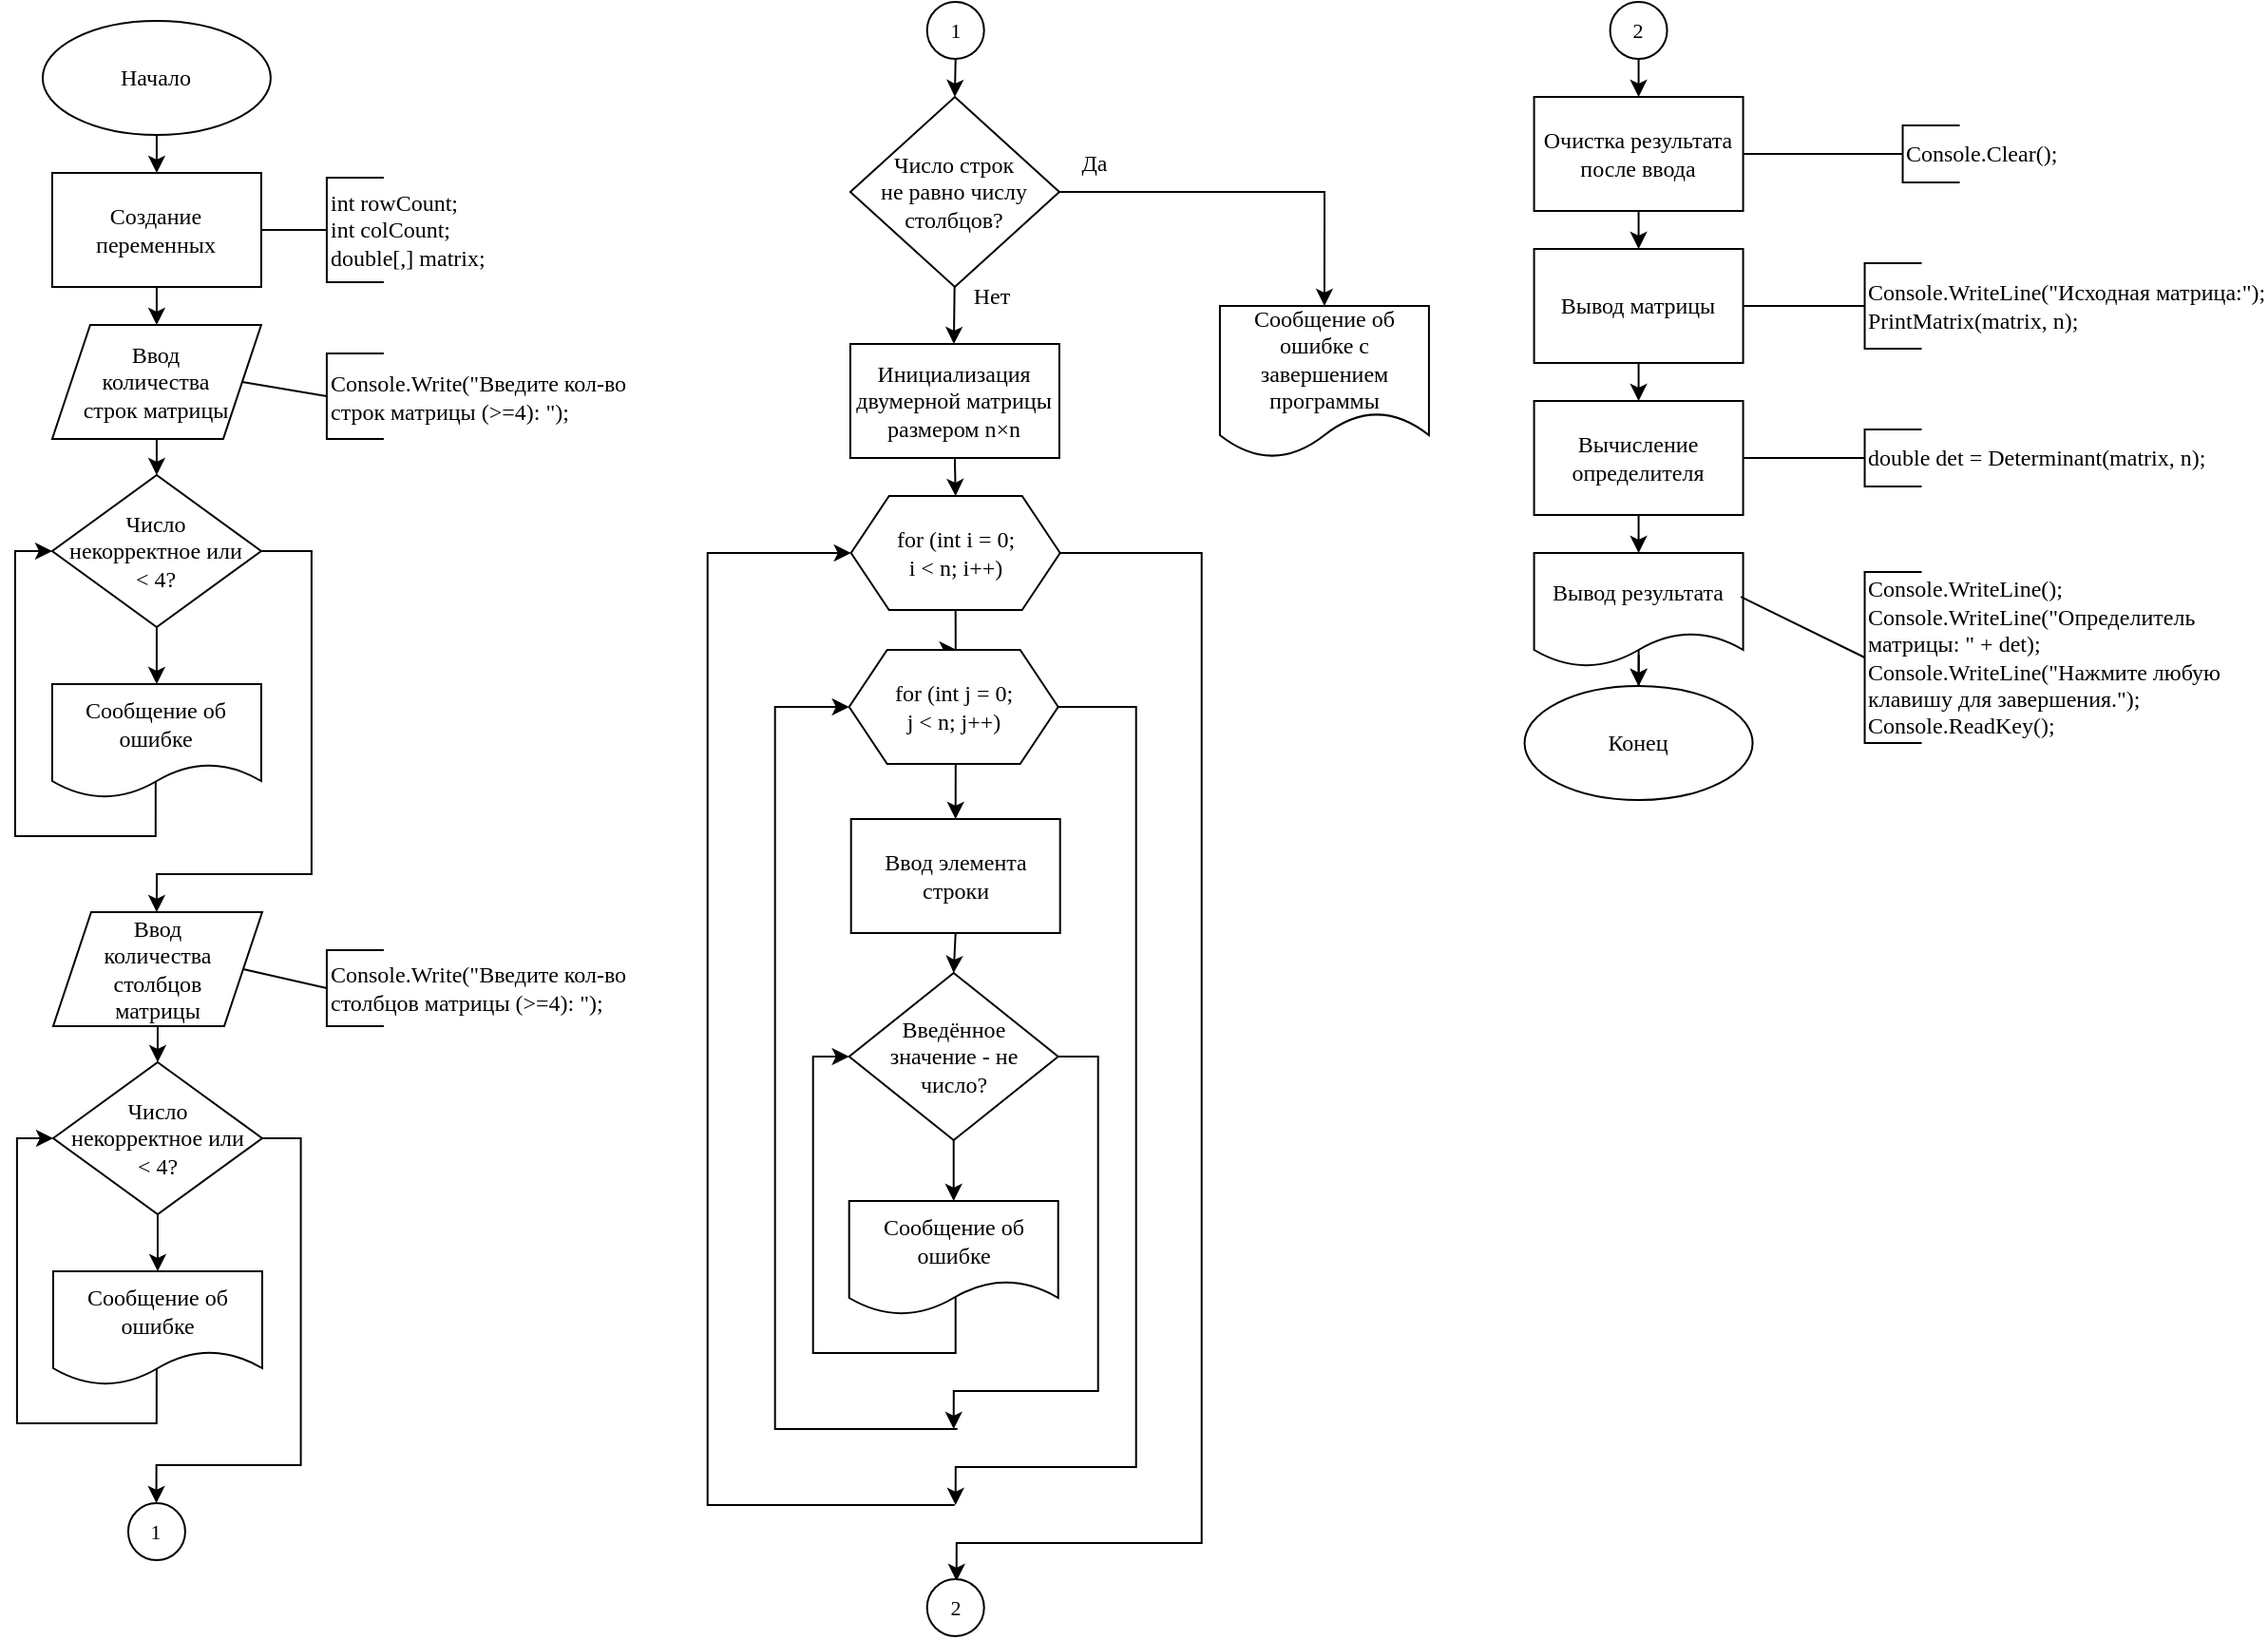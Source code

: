<mxfile version="27.0.9">
  <diagram name="Страница — 1" id="2eDX6XIEouIt5Br-bhrF">
    <mxGraphModel dx="1884" dy="875" grid="0" gridSize="10" guides="1" tooltips="1" connect="1" arrows="1" fold="1" page="1" pageScale="1" pageWidth="827" pageHeight="1169" math="0" shadow="0">
      <root>
        <mxCell id="0" />
        <mxCell id="1" parent="0" />
        <mxCell id="-cn47ALEFw4fAxBaZXD9-25" style="edgeStyle=orthogonalEdgeStyle;rounded=0;orthogonalLoop=1;jettySize=auto;html=1;exitX=0.5;exitY=1;exitDx=0;exitDy=0;entryX=0.5;entryY=0;entryDx=0;entryDy=0;" edge="1" parent="1" source="-cn47ALEFw4fAxBaZXD9-1" target="-cn47ALEFw4fAxBaZXD9-2">
          <mxGeometry relative="1" as="geometry" />
        </mxCell>
        <mxCell id="-cn47ALEFw4fAxBaZXD9-1" value="&lt;font face=&quot;Times New Roman&quot;&gt;Начало&lt;/font&gt;" style="ellipse;whiteSpace=wrap;html=1;" vertex="1" parent="1">
          <mxGeometry x="66.46" y="29" width="120" height="60" as="geometry" />
        </mxCell>
        <mxCell id="-cn47ALEFw4fAxBaZXD9-26" style="edgeStyle=orthogonalEdgeStyle;rounded=0;orthogonalLoop=1;jettySize=auto;html=1;exitX=0.5;exitY=1;exitDx=0;exitDy=0;entryX=0.5;entryY=0;entryDx=0;entryDy=0;" edge="1" parent="1" source="-cn47ALEFw4fAxBaZXD9-2" target="-cn47ALEFw4fAxBaZXD9-10">
          <mxGeometry relative="1" as="geometry" />
        </mxCell>
        <mxCell id="-cn47ALEFw4fAxBaZXD9-2" value="&lt;font face=&quot;Times New Roman&quot;&gt;Создание переменных&lt;/font&gt;" style="rounded=0;whiteSpace=wrap;html=1;" vertex="1" parent="1">
          <mxGeometry x="71.46" y="109" width="110" height="60" as="geometry" />
        </mxCell>
        <mxCell id="-cn47ALEFw4fAxBaZXD9-3" style="edgeStyle=orthogonalEdgeStyle;rounded=0;orthogonalLoop=1;jettySize=auto;html=1;exitX=0.5;exitY=1;exitDx=0;exitDy=0;entryX=0.5;entryY=0;entryDx=0;entryDy=0;" edge="1" parent="1" source="-cn47ALEFw4fAxBaZXD9-5">
          <mxGeometry relative="1" as="geometry">
            <mxPoint x="126.46" y="378" as="targetPoint" />
          </mxGeometry>
        </mxCell>
        <mxCell id="-cn47ALEFw4fAxBaZXD9-4" style="edgeStyle=orthogonalEdgeStyle;rounded=0;orthogonalLoop=1;jettySize=auto;html=1;exitX=1;exitY=0.5;exitDx=0;exitDy=0;" edge="1" parent="1" source="-cn47ALEFw4fAxBaZXD9-5">
          <mxGeometry relative="1" as="geometry">
            <mxPoint x="126.46" y="498" as="targetPoint" />
            <mxPoint x="191.46" y="278" as="sourcePoint" />
            <Array as="points">
              <mxPoint x="207.96" y="308" />
              <mxPoint x="207.96" y="478" />
              <mxPoint x="126.96" y="478" />
            </Array>
          </mxGeometry>
        </mxCell>
        <mxCell id="-cn47ALEFw4fAxBaZXD9-5" value="&lt;div&gt;Число&lt;/div&gt;&lt;div&gt;некорректное или&lt;/div&gt;&lt;div&gt;&amp;lt; 4?&lt;/div&gt;" style="rhombus;whiteSpace=wrap;html=1;fontFamily=Times New Roman;" vertex="1" parent="1">
          <mxGeometry x="71.46" y="268" width="110" height="80" as="geometry" />
        </mxCell>
        <mxCell id="-cn47ALEFw4fAxBaZXD9-7" style="edgeStyle=orthogonalEdgeStyle;rounded=0;orthogonalLoop=1;jettySize=auto;html=1;entryX=0;entryY=0.5;entryDx=0;entryDy=0;exitX=0.495;exitY=0.85;exitDx=0;exitDy=0;exitPerimeter=0;" edge="1" parent="1" target="-cn47ALEFw4fAxBaZXD9-5" source="-cn47ALEFw4fAxBaZXD9-9">
          <mxGeometry relative="1" as="geometry">
            <Array as="points">
              <mxPoint x="125.96" y="458" />
              <mxPoint x="51.96" y="458" />
              <mxPoint x="51.96" y="308" />
            </Array>
            <mxPoint x="126.96" y="439" as="sourcePoint" />
          </mxGeometry>
        </mxCell>
        <mxCell id="-cn47ALEFw4fAxBaZXD9-9" value="&lt;font face=&quot;Times New Roman&quot;&gt;Сообщение об ошибке&lt;/font&gt;" style="shape=document;whiteSpace=wrap;html=1;boundedLbl=1;" vertex="1" parent="1">
          <mxGeometry x="71.46" y="378" width="110" height="60" as="geometry" />
        </mxCell>
        <mxCell id="-cn47ALEFw4fAxBaZXD9-27" style="edgeStyle=orthogonalEdgeStyle;rounded=0;orthogonalLoop=1;jettySize=auto;html=1;exitX=0.5;exitY=1;exitDx=0;exitDy=0;entryX=0.5;entryY=0;entryDx=0;entryDy=0;" edge="1" parent="1" source="-cn47ALEFw4fAxBaZXD9-10" target="-cn47ALEFw4fAxBaZXD9-5">
          <mxGeometry relative="1" as="geometry" />
        </mxCell>
        <mxCell id="-cn47ALEFw4fAxBaZXD9-10" value="&lt;font face=&quot;Times New Roman&quot;&gt;Ввод&lt;/font&gt;&lt;div&gt;&lt;font face=&quot;Times New Roman&quot;&gt;количества&lt;/font&gt;&lt;/div&gt;&lt;div&gt;&lt;span style=&quot;font-family: &amp;quot;Times New Roman&amp;quot;; background-color: transparent; color: light-dark(rgb(0, 0, 0), rgb(255, 255, 255));&quot;&gt;строк матрицы&lt;/span&gt;&lt;/div&gt;" style="shape=parallelogram;perimeter=parallelogramPerimeter;whiteSpace=wrap;html=1;fixedSize=1;" vertex="1" parent="1">
          <mxGeometry x="71.46" y="189" width="110" height="60" as="geometry" />
        </mxCell>
        <mxCell id="-cn47ALEFw4fAxBaZXD9-11" style="edgeStyle=orthogonalEdgeStyle;rounded=0;orthogonalLoop=1;jettySize=auto;html=1;exitX=0.5;exitY=1;exitDx=0;exitDy=0;entryX=0.5;entryY=0;entryDx=0;entryDy=0;" edge="1" parent="1" source="-cn47ALEFw4fAxBaZXD9-13">
          <mxGeometry relative="1" as="geometry">
            <mxPoint x="126.98" y="687" as="targetPoint" />
          </mxGeometry>
        </mxCell>
        <mxCell id="-cn47ALEFw4fAxBaZXD9-80" style="edgeStyle=orthogonalEdgeStyle;rounded=0;orthogonalLoop=1;jettySize=auto;html=1;exitX=1;exitY=0.5;exitDx=0;exitDy=0;" edge="1" parent="1" source="-cn47ALEFw4fAxBaZXD9-13">
          <mxGeometry relative="1" as="geometry">
            <mxPoint x="126.29" y="809" as="targetPoint" />
            <Array as="points">
              <mxPoint x="202.29" y="617" />
              <mxPoint x="202.29" y="789" />
              <mxPoint x="126.29" y="789" />
            </Array>
          </mxGeometry>
        </mxCell>
        <mxCell id="-cn47ALEFw4fAxBaZXD9-13" value="&lt;div&gt;Число&lt;/div&gt;&lt;div&gt;некорректное или&lt;/div&gt;&lt;div&gt;&amp;lt; 4?&lt;/div&gt;" style="rhombus;whiteSpace=wrap;html=1;fontFamily=Times New Roman;" vertex="1" parent="1">
          <mxGeometry x="71.98" y="577" width="110" height="80" as="geometry" />
        </mxCell>
        <mxCell id="-cn47ALEFw4fAxBaZXD9-14" style="edgeStyle=orthogonalEdgeStyle;rounded=0;orthogonalLoop=1;jettySize=auto;html=1;entryX=0;entryY=0.5;entryDx=0;entryDy=0;exitX=0.495;exitY=0.85;exitDx=0;exitDy=0;exitPerimeter=0;" edge="1" parent="1" source="-cn47ALEFw4fAxBaZXD9-15" target="-cn47ALEFw4fAxBaZXD9-13">
          <mxGeometry relative="1" as="geometry">
            <Array as="points">
              <mxPoint x="125.96" y="767" />
              <mxPoint x="52.96" y="767" />
              <mxPoint x="52.96" y="617" />
            </Array>
            <mxPoint x="127.48" y="748" as="sourcePoint" />
          </mxGeometry>
        </mxCell>
        <mxCell id="-cn47ALEFw4fAxBaZXD9-15" value="&lt;font face=&quot;Times New Roman&quot;&gt;Сообщение об ошибке&lt;/font&gt;" style="shape=document;whiteSpace=wrap;html=1;boundedLbl=1;" vertex="1" parent="1">
          <mxGeometry x="71.98" y="687" width="110" height="60" as="geometry" />
        </mxCell>
        <mxCell id="-cn47ALEFw4fAxBaZXD9-28" style="edgeStyle=orthogonalEdgeStyle;rounded=0;orthogonalLoop=1;jettySize=auto;html=1;exitX=0.5;exitY=1;exitDx=0;exitDy=0;entryX=0.5;entryY=0;entryDx=0;entryDy=0;" edge="1" parent="1" source="-cn47ALEFw4fAxBaZXD9-16" target="-cn47ALEFw4fAxBaZXD9-13">
          <mxGeometry relative="1" as="geometry" />
        </mxCell>
        <mxCell id="-cn47ALEFw4fAxBaZXD9-16" value="&lt;font face=&quot;Times New Roman&quot;&gt;Ввод&lt;/font&gt;&lt;div&gt;&lt;font face=&quot;Times New Roman&quot;&gt;количества&lt;/font&gt;&lt;/div&gt;&lt;div&gt;&lt;span style=&quot;font-family: &amp;quot;Times New Roman&amp;quot;; background-color: transparent; color: light-dark(rgb(0, 0, 0), rgb(255, 255, 255));&quot;&gt;столбцов&lt;/span&gt;&lt;/div&gt;&lt;div&gt;&lt;span style=&quot;font-family: &amp;quot;Times New Roman&amp;quot;; background-color: transparent; color: light-dark(rgb(0, 0, 0), rgb(255, 255, 255));&quot;&gt;матрицы&lt;/span&gt;&lt;/div&gt;" style="shape=parallelogram;perimeter=parallelogramPerimeter;whiteSpace=wrap;html=1;fixedSize=1;" vertex="1" parent="1">
          <mxGeometry x="71.98" y="498" width="110" height="60" as="geometry" />
        </mxCell>
        <mxCell id="-cn47ALEFw4fAxBaZXD9-18" style="edgeStyle=orthogonalEdgeStyle;rounded=0;orthogonalLoop=1;jettySize=auto;html=1;exitX=1;exitY=0.5;exitDx=0;exitDy=0;entryX=0.5;entryY=0;entryDx=0;entryDy=0;" edge="1" parent="1" source="-cn47ALEFw4fAxBaZXD9-17" target="-cn47ALEFw4fAxBaZXD9-19">
          <mxGeometry relative="1" as="geometry">
            <mxPoint x="745.96" y="159" as="targetPoint" />
            <Array as="points">
              <mxPoint x="740.96" y="119" />
            </Array>
          </mxGeometry>
        </mxCell>
        <mxCell id="-cn47ALEFw4fAxBaZXD9-22" style="edgeStyle=orthogonalEdgeStyle;rounded=0;orthogonalLoop=1;jettySize=auto;html=1;exitX=0.5;exitY=1;exitDx=0;exitDy=0;" edge="1" parent="1">
          <mxGeometry relative="1" as="geometry">
            <mxPoint x="545.96" y="199" as="targetPoint" />
            <mxPoint x="546.32" y="169.0" as="sourcePoint" />
          </mxGeometry>
        </mxCell>
        <mxCell id="-cn47ALEFw4fAxBaZXD9-17" value="Число строк&lt;div&gt;не равно числу столбцов?&lt;/div&gt;" style="rhombus;whiteSpace=wrap;html=1;fontFamily=Times New Roman;" vertex="1" parent="1">
          <mxGeometry x="491.46" y="69" width="110" height="100" as="geometry" />
        </mxCell>
        <mxCell id="-cn47ALEFw4fAxBaZXD9-19" value="&lt;font face=&quot;Times New Roman&quot;&gt;Сообщение об ошибке с завершением программы&lt;/font&gt;" style="shape=document;whiteSpace=wrap;html=1;boundedLbl=1;" vertex="1" parent="1">
          <mxGeometry x="685.96" y="179" width="110" height="80" as="geometry" />
        </mxCell>
        <mxCell id="-cn47ALEFw4fAxBaZXD9-20" value="Да" style="text;html=1;align=center;verticalAlign=middle;whiteSpace=wrap;rounded=0;fontFamily=Times New Roman;" vertex="1" parent="1">
          <mxGeometry x="599.96" y="99" width="40" height="10" as="geometry" />
        </mxCell>
        <mxCell id="-cn47ALEFw4fAxBaZXD9-23" value="Нет" style="text;html=1;align=center;verticalAlign=middle;whiteSpace=wrap;rounded=0;fontFamily=Times New Roman;" vertex="1" parent="1">
          <mxGeometry x="545.96" y="169" width="40" height="10" as="geometry" />
        </mxCell>
        <mxCell id="-cn47ALEFw4fAxBaZXD9-51" style="edgeStyle=orthogonalEdgeStyle;rounded=0;orthogonalLoop=1;jettySize=auto;html=1;exitX=0.5;exitY=1;exitDx=0;exitDy=0;entryX=0.5;entryY=0;entryDx=0;entryDy=0;" edge="1" parent="1" source="-cn47ALEFw4fAxBaZXD9-24" target="-cn47ALEFw4fAxBaZXD9-31">
          <mxGeometry relative="1" as="geometry" />
        </mxCell>
        <mxCell id="-cn47ALEFw4fAxBaZXD9-24" value="Инициализация двумерной матрицы размером n×n" style="rounded=0;whiteSpace=wrap;html=1;fontFamily=Times New Roman;" vertex="1" parent="1">
          <mxGeometry x="491.46" y="199" width="110" height="60" as="geometry" />
        </mxCell>
        <mxCell id="-cn47ALEFw4fAxBaZXD9-29" style="edgeStyle=orthogonalEdgeStyle;rounded=0;orthogonalLoop=1;jettySize=auto;html=1;exitX=0.5;exitY=1;exitDx=0;exitDy=0;" edge="1" parent="1" source="-cn47ALEFw4fAxBaZXD9-31">
          <mxGeometry relative="1" as="geometry">
            <mxPoint x="547.35" y="360" as="targetPoint" />
            <Array as="points">
              <mxPoint x="546.35" y="360" />
              <mxPoint x="546.35" y="360" />
            </Array>
          </mxGeometry>
        </mxCell>
        <mxCell id="-cn47ALEFw4fAxBaZXD9-30" style="edgeStyle=orthogonalEdgeStyle;rounded=0;orthogonalLoop=1;jettySize=auto;html=1;exitX=1;exitY=0.5;exitDx=0;exitDy=0;" edge="1" parent="1" source="-cn47ALEFw4fAxBaZXD9-31">
          <mxGeometry relative="1" as="geometry">
            <mxPoint x="547.35" y="850" as="targetPoint" />
            <Array as="points">
              <mxPoint x="676.35" y="309" />
              <mxPoint x="676.35" y="830" />
              <mxPoint x="547.35" y="830" />
            </Array>
          </mxGeometry>
        </mxCell>
        <mxCell id="-cn47ALEFw4fAxBaZXD9-31" value="&lt;font face=&quot;Times New Roman&quot;&gt;for (int i = 0;&lt;/font&gt;&lt;div&gt;&lt;font face=&quot;Times New Roman&quot;&gt;i &amp;lt; n; i++)&lt;/font&gt;&lt;/div&gt;" style="shape=hexagon;perimeter=hexagonPerimeter2;whiteSpace=wrap;html=1;fixedSize=1;" vertex="1" parent="1">
          <mxGeometry x="491.85" y="279" width="110" height="60" as="geometry" />
        </mxCell>
        <mxCell id="-cn47ALEFw4fAxBaZXD9-32" style="edgeStyle=orthogonalEdgeStyle;rounded=0;orthogonalLoop=1;jettySize=auto;html=1;entryX=0;entryY=0.5;entryDx=0;entryDy=0;" edge="1" parent="1" target="-cn47ALEFw4fAxBaZXD9-31">
          <mxGeometry relative="1" as="geometry">
            <Array as="points">
              <mxPoint x="546.35" y="810" />
              <mxPoint x="416.35" y="810" />
              <mxPoint x="416.35" y="309" />
            </Array>
            <mxPoint x="546.35" y="810" as="sourcePoint" />
          </mxGeometry>
        </mxCell>
        <mxCell id="-cn47ALEFw4fAxBaZXD9-35" style="edgeStyle=orthogonalEdgeStyle;rounded=0;orthogonalLoop=1;jettySize=auto;html=1;exitX=0.5;exitY=1;exitDx=0;exitDy=0;entryX=0.5;entryY=0;entryDx=0;entryDy=0;" edge="1" parent="1" source="-cn47ALEFw4fAxBaZXD9-37">
          <mxGeometry relative="1" as="geometry">
            <mxPoint x="546.85" y="449" as="targetPoint" />
          </mxGeometry>
        </mxCell>
        <mxCell id="-cn47ALEFw4fAxBaZXD9-36" style="edgeStyle=orthogonalEdgeStyle;rounded=0;orthogonalLoop=1;jettySize=auto;html=1;exitX=1;exitY=0.5;exitDx=0;exitDy=0;" edge="1" parent="1" source="-cn47ALEFw4fAxBaZXD9-37">
          <mxGeometry relative="1" as="geometry">
            <mxPoint x="546.85" y="810" as="targetPoint" />
            <Array as="points">
              <mxPoint x="641.85" y="390" />
              <mxPoint x="641.85" y="790" />
              <mxPoint x="546.85" y="790" />
            </Array>
          </mxGeometry>
        </mxCell>
        <mxCell id="-cn47ALEFw4fAxBaZXD9-37" value="&lt;font face=&quot;Times New Roman&quot;&gt;for (int j = 0;&lt;/font&gt;&lt;div&gt;&lt;font face=&quot;Times New Roman&quot;&gt;j &amp;lt; n; j++)&lt;/font&gt;&lt;/div&gt;" style="shape=hexagon;perimeter=hexagonPerimeter2;whiteSpace=wrap;html=1;fixedSize=1;" vertex="1" parent="1">
          <mxGeometry x="490.85" y="360" width="110" height="60" as="geometry" />
        </mxCell>
        <mxCell id="-cn47ALEFw4fAxBaZXD9-38" style="edgeStyle=orthogonalEdgeStyle;rounded=0;orthogonalLoop=1;jettySize=auto;html=1;entryX=0;entryY=0.5;entryDx=0;entryDy=0;" edge="1" parent="1" target="-cn47ALEFw4fAxBaZXD9-37">
          <mxGeometry relative="1" as="geometry">
            <Array as="points">
              <mxPoint x="451.85" y="770" />
              <mxPoint x="451.85" y="390" />
            </Array>
            <mxPoint x="547.85" y="770" as="sourcePoint" />
          </mxGeometry>
        </mxCell>
        <mxCell id="-cn47ALEFw4fAxBaZXD9-41" style="edgeStyle=orthogonalEdgeStyle;rounded=0;orthogonalLoop=1;jettySize=auto;html=1;exitX=0.5;exitY=1;exitDx=0;exitDy=0;entryX=0.5;entryY=0;entryDx=0;entryDy=0;" edge="1" parent="1" source="-cn47ALEFw4fAxBaZXD9-43">
          <mxGeometry relative="1" as="geometry">
            <mxPoint x="545.85" y="650" as="targetPoint" />
          </mxGeometry>
        </mxCell>
        <mxCell id="-cn47ALEFw4fAxBaZXD9-42" style="edgeStyle=orthogonalEdgeStyle;rounded=0;orthogonalLoop=1;jettySize=auto;html=1;exitX=1;exitY=0.5;exitDx=0;exitDy=0;" edge="1" parent="1" source="-cn47ALEFw4fAxBaZXD9-43">
          <mxGeometry relative="1" as="geometry">
            <mxPoint x="545.85" y="770" as="targetPoint" />
            <mxPoint x="610.85" y="550" as="sourcePoint" />
            <Array as="points">
              <mxPoint x="621.85" y="574" />
              <mxPoint x="621.85" y="750" />
              <mxPoint x="545.85" y="750" />
            </Array>
          </mxGeometry>
        </mxCell>
        <mxCell id="-cn47ALEFw4fAxBaZXD9-43" value="Введённое&lt;div&gt;значение -&amp;nbsp;&lt;span style=&quot;background-color: transparent; color: light-dark(rgb(0, 0, 0), rgb(255, 255, 255));&quot;&gt;не&lt;/span&gt;&lt;/div&gt;&lt;div&gt;&lt;span style=&quot;background-color: transparent; color: light-dark(rgb(0, 0, 0), rgb(255, 255, 255));&quot;&gt;число?&lt;/span&gt;&lt;/div&gt;" style="rhombus;whiteSpace=wrap;html=1;fontFamily=Times New Roman;" vertex="1" parent="1">
          <mxGeometry x="490.85" y="530" width="110" height="88" as="geometry" />
        </mxCell>
        <mxCell id="-cn47ALEFw4fAxBaZXD9-45" style="edgeStyle=orthogonalEdgeStyle;rounded=0;orthogonalLoop=1;jettySize=auto;html=1;entryX=0;entryY=0.5;entryDx=0;entryDy=0;exitX=0.527;exitY=0.783;exitDx=0;exitDy=0;exitPerimeter=0;" edge="1" parent="1" target="-cn47ALEFw4fAxBaZXD9-43" source="-cn47ALEFw4fAxBaZXD9-48">
          <mxGeometry relative="1" as="geometry">
            <Array as="points">
              <mxPoint x="546.85" y="697" />
              <mxPoint x="546.85" y="730" />
              <mxPoint x="471.85" y="730" />
              <mxPoint x="471.85" y="574" />
            </Array>
            <mxPoint x="546.35" y="711" as="sourcePoint" />
          </mxGeometry>
        </mxCell>
        <mxCell id="-cn47ALEFw4fAxBaZXD9-48" value="&lt;font face=&quot;Times New Roman&quot;&gt;Сообщение об ошибке&lt;/font&gt;" style="shape=document;whiteSpace=wrap;html=1;boundedLbl=1;" vertex="1" parent="1">
          <mxGeometry x="490.85" y="650" width="110" height="60" as="geometry" />
        </mxCell>
        <mxCell id="-cn47ALEFw4fAxBaZXD9-50" style="edgeStyle=orthogonalEdgeStyle;rounded=0;orthogonalLoop=1;jettySize=auto;html=1;exitX=0.5;exitY=1;exitDx=0;exitDy=0;entryX=0.5;entryY=0;entryDx=0;entryDy=0;" edge="1" parent="1" source="-cn47ALEFw4fAxBaZXD9-49" target="-cn47ALEFw4fAxBaZXD9-43">
          <mxGeometry relative="1" as="geometry" />
        </mxCell>
        <mxCell id="-cn47ALEFw4fAxBaZXD9-49" value="&lt;font&gt;Ввод элемента строки&lt;/font&gt;" style="rounded=0;whiteSpace=wrap;html=1;fontFamily=Times New Roman;" vertex="1" parent="1">
          <mxGeometry x="491.85" y="449" width="110" height="60" as="geometry" />
        </mxCell>
        <mxCell id="-cn47ALEFw4fAxBaZXD9-56" style="edgeStyle=orthogonalEdgeStyle;rounded=0;orthogonalLoop=1;jettySize=auto;html=1;exitX=0.5;exitY=1;exitDx=0;exitDy=0;entryX=0.5;entryY=0;entryDx=0;entryDy=0;" edge="1" parent="1" source="-cn47ALEFw4fAxBaZXD9-52" target="-cn47ALEFw4fAxBaZXD9-53">
          <mxGeometry relative="1" as="geometry" />
        </mxCell>
        <mxCell id="-cn47ALEFw4fAxBaZXD9-52" value="Очистка результата после ввода" style="rounded=0;whiteSpace=wrap;html=1;fontFamily=Times New Roman;" vertex="1" parent="1">
          <mxGeometry x="851.29" y="69" width="110" height="60" as="geometry" />
        </mxCell>
        <mxCell id="-cn47ALEFw4fAxBaZXD9-57" style="edgeStyle=orthogonalEdgeStyle;rounded=0;orthogonalLoop=1;jettySize=auto;html=1;exitX=0.5;exitY=1;exitDx=0;exitDy=0;entryX=0.5;entryY=0;entryDx=0;entryDy=0;" edge="1" parent="1" source="-cn47ALEFw4fAxBaZXD9-53" target="-cn47ALEFw4fAxBaZXD9-54">
          <mxGeometry relative="1" as="geometry" />
        </mxCell>
        <mxCell id="-cn47ALEFw4fAxBaZXD9-53" value="Вывод матрицы" style="rounded=0;whiteSpace=wrap;html=1;fontFamily=Times New Roman;" vertex="1" parent="1">
          <mxGeometry x="851.29" y="149" width="110" height="60" as="geometry" />
        </mxCell>
        <mxCell id="-cn47ALEFw4fAxBaZXD9-58" style="edgeStyle=orthogonalEdgeStyle;rounded=0;orthogonalLoop=1;jettySize=auto;html=1;exitX=0.5;exitY=1;exitDx=0;exitDy=0;entryX=0.5;entryY=0;entryDx=0;entryDy=0;" edge="1" parent="1" source="-cn47ALEFw4fAxBaZXD9-54" target="-cn47ALEFw4fAxBaZXD9-55">
          <mxGeometry relative="1" as="geometry" />
        </mxCell>
        <mxCell id="-cn47ALEFw4fAxBaZXD9-54" value="Вычисление определителя" style="rounded=0;whiteSpace=wrap;html=1;fontFamily=Times New Roman;" vertex="1" parent="1">
          <mxGeometry x="851.29" y="229" width="110" height="60" as="geometry" />
        </mxCell>
        <mxCell id="-cn47ALEFw4fAxBaZXD9-77" value="" style="edgeStyle=orthogonalEdgeStyle;rounded=0;orthogonalLoop=1;jettySize=auto;html=1;" edge="1" parent="1" source="-cn47ALEFw4fAxBaZXD9-55" target="-cn47ALEFw4fAxBaZXD9-65">
          <mxGeometry relative="1" as="geometry" />
        </mxCell>
        <mxCell id="-cn47ALEFw4fAxBaZXD9-55" value="&lt;font face=&quot;Times New Roman&quot;&gt;Вывод результата&lt;/font&gt;" style="shape=document;whiteSpace=wrap;html=1;boundedLbl=1;" vertex="1" parent="1">
          <mxGeometry x="851.29" y="309" width="110" height="60" as="geometry" />
        </mxCell>
        <mxCell id="-cn47ALEFw4fAxBaZXD9-59" value="&lt;div&gt;&lt;font face=&quot;Times New Roman&quot;&gt;int rowCount;&lt;/font&gt;&lt;/div&gt;&lt;div&gt;&lt;font face=&quot;Times New Roman&quot;&gt;int colCount;&lt;/font&gt;&lt;/div&gt;&lt;div&gt;&lt;font face=&quot;Times New Roman&quot;&gt;double[,] matrix;&lt;/font&gt;&lt;/div&gt;" style="strokeWidth=1;html=1;shape=mxgraph.flowchart.annotation_1;align=left;pointerEvents=1;" vertex="1" parent="1">
          <mxGeometry x="215.96" y="111.5" width="30" height="55" as="geometry" />
        </mxCell>
        <mxCell id="-cn47ALEFw4fAxBaZXD9-60" value="&lt;font face=&quot;Times New Roman&quot;&gt;Console.Write(&quot;Введите кол-во&lt;/font&gt;&lt;div&gt;&lt;font face=&quot;Times New Roman&quot;&gt;строк матрицы (&amp;gt;=4): &quot;);&lt;/font&gt;&lt;/div&gt;" style="strokeWidth=1;html=1;shape=mxgraph.flowchart.annotation_1;align=left;pointerEvents=1;" vertex="1" parent="1">
          <mxGeometry x="215.96" y="204" width="30" height="45" as="geometry" />
        </mxCell>
        <mxCell id="-cn47ALEFw4fAxBaZXD9-61" value="&lt;font face=&quot;Times New Roman&quot;&gt;Console.Write(&quot;Введите кол-во&lt;/font&gt;&lt;div&gt;&lt;font face=&quot;Times New Roman&quot;&gt;столбцов матрицы (&amp;gt;=4): &quot;);&lt;/font&gt;&lt;/div&gt;" style="strokeWidth=1;html=1;shape=mxgraph.flowchart.annotation_1;align=left;pointerEvents=1;" vertex="1" parent="1">
          <mxGeometry x="215.96" y="518" width="30" height="40" as="geometry" />
        </mxCell>
        <mxCell id="-cn47ALEFw4fAxBaZXD9-62" value="&lt;font face=&quot;Times New Roman&quot;&gt;Console.Clear();&lt;/font&gt;" style="strokeWidth=1;html=1;shape=mxgraph.flowchart.annotation_1;align=left;pointerEvents=1;" vertex="1" parent="1">
          <mxGeometry x="1045.27" y="84" width="30" height="30" as="geometry" />
        </mxCell>
        <mxCell id="-cn47ALEFw4fAxBaZXD9-63" value="&lt;div&gt;&lt;font face=&quot;Times New Roman&quot;&gt;Console.WriteLine(&quot;Исходная матрица:&quot;);&lt;/font&gt;&lt;/div&gt;&lt;div&gt;&lt;font face=&quot;Times New Roman&quot;&gt;PrintMatrix(matrix, n);&lt;/font&gt;&lt;/div&gt;" style="strokeWidth=1;html=1;shape=mxgraph.flowchart.annotation_1;align=left;pointerEvents=1;" vertex="1" parent="1">
          <mxGeometry x="1025.27" y="156.5" width="30" height="45" as="geometry" />
        </mxCell>
        <mxCell id="-cn47ALEFw4fAxBaZXD9-64" value="&lt;div&gt;&lt;font face=&quot;Times New Roman&quot;&gt;Console.WriteLine();&lt;/font&gt;&lt;/div&gt;&lt;div&gt;&lt;font face=&quot;Times New Roman&quot;&gt;Console.WriteLine(&quot;Определитель&lt;/font&gt;&lt;/div&gt;&lt;div&gt;&lt;font face=&quot;Times New Roman&quot;&gt;матрицы: &quot; + det);&lt;/font&gt;&lt;/div&gt;&lt;div&gt;&lt;font face=&quot;Times New Roman&quot;&gt;Console.WriteLine(&quot;Нажмите любую&lt;/font&gt;&lt;/div&gt;&lt;div&gt;&lt;font face=&quot;Times New Roman&quot;&gt;клавишу для завершения.&quot;);&lt;/font&gt;&lt;/div&gt;&lt;div&gt;&lt;font face=&quot;Times New Roman&quot;&gt;Console.ReadKey();&lt;/font&gt;&lt;/div&gt;" style="strokeWidth=1;html=1;shape=mxgraph.flowchart.annotation_1;align=left;pointerEvents=1;" vertex="1" parent="1">
          <mxGeometry x="1025.27" y="319" width="30" height="90" as="geometry" />
        </mxCell>
        <mxCell id="-cn47ALEFw4fAxBaZXD9-65" value="&lt;font face=&quot;Times New Roman&quot;&gt;Конец&lt;/font&gt;" style="ellipse;whiteSpace=wrap;html=1;" vertex="1" parent="1">
          <mxGeometry x="846.29" y="379" width="120" height="60" as="geometry" />
        </mxCell>
        <mxCell id="-cn47ALEFw4fAxBaZXD9-69" value="" style="endArrow=none;html=1;rounded=0;exitX=1;exitY=0.5;exitDx=0;exitDy=0;entryX=0;entryY=0.5;entryDx=0;entryDy=0;entryPerimeter=0;" edge="1" parent="1" source="-cn47ALEFw4fAxBaZXD9-2" target="-cn47ALEFw4fAxBaZXD9-59">
          <mxGeometry width="50" height="50" relative="1" as="geometry">
            <mxPoint x="265.96" y="79" as="sourcePoint" />
            <mxPoint x="315.96" y="29" as="targetPoint" />
          </mxGeometry>
        </mxCell>
        <mxCell id="-cn47ALEFw4fAxBaZXD9-70" value="" style="endArrow=none;html=1;rounded=0;exitX=1;exitY=0.5;exitDx=0;exitDy=0;entryX=0;entryY=0.5;entryDx=0;entryDy=0;entryPerimeter=0;" edge="1" parent="1" source="-cn47ALEFw4fAxBaZXD9-10" target="-cn47ALEFw4fAxBaZXD9-60">
          <mxGeometry width="50" height="50" relative="1" as="geometry">
            <mxPoint x="295.96" y="309" as="sourcePoint" />
            <mxPoint x="345.96" y="259" as="targetPoint" />
          </mxGeometry>
        </mxCell>
        <mxCell id="-cn47ALEFw4fAxBaZXD9-71" value="" style="endArrow=none;html=1;rounded=0;exitX=1;exitY=0.5;exitDx=0;exitDy=0;entryX=0;entryY=0.5;entryDx=0;entryDy=0;entryPerimeter=0;" edge="1" parent="1" source="-cn47ALEFw4fAxBaZXD9-16" target="-cn47ALEFw4fAxBaZXD9-61">
          <mxGeometry width="50" height="50" relative="1" as="geometry">
            <mxPoint x="325.96" y="509" as="sourcePoint" />
            <mxPoint x="375.96" y="459" as="targetPoint" />
          </mxGeometry>
        </mxCell>
        <mxCell id="-cn47ALEFw4fAxBaZXD9-72" value="" style="endArrow=none;html=1;rounded=0;exitX=1;exitY=0.5;exitDx=0;exitDy=0;entryX=0;entryY=0.5;entryDx=0;entryDy=0;entryPerimeter=0;" edge="1" parent="1" source="-cn47ALEFw4fAxBaZXD9-52" target="-cn47ALEFw4fAxBaZXD9-62">
          <mxGeometry width="50" height="50" relative="1" as="geometry">
            <mxPoint x="1175.27" y="-401" as="sourcePoint" />
            <mxPoint x="1225.27" y="-451" as="targetPoint" />
          </mxGeometry>
        </mxCell>
        <mxCell id="-cn47ALEFw4fAxBaZXD9-73" value="" style="endArrow=none;html=1;rounded=0;exitX=1;exitY=0.5;exitDx=0;exitDy=0;entryX=0;entryY=0.5;entryDx=0;entryDy=0;entryPerimeter=0;" edge="1" parent="1" source="-cn47ALEFw4fAxBaZXD9-53" target="-cn47ALEFw4fAxBaZXD9-63">
          <mxGeometry width="50" height="50" relative="1" as="geometry">
            <mxPoint x="1175.27" y="249" as="sourcePoint" />
            <mxPoint x="1225.27" y="199" as="targetPoint" />
          </mxGeometry>
        </mxCell>
        <mxCell id="-cn47ALEFw4fAxBaZXD9-74" value="" style="endArrow=none;html=1;rounded=0;exitX=0.989;exitY=0.384;exitDx=0;exitDy=0;exitPerimeter=0;entryX=0;entryY=0.5;entryDx=0;entryDy=0;entryPerimeter=0;" edge="1" parent="1" source="-cn47ALEFw4fAxBaZXD9-55" target="-cn47ALEFw4fAxBaZXD9-64">
          <mxGeometry width="50" height="50" relative="1" as="geometry">
            <mxPoint x="1015.27" y="399" as="sourcePoint" />
            <mxPoint x="1065.27" y="349" as="targetPoint" />
          </mxGeometry>
        </mxCell>
        <mxCell id="-cn47ALEFw4fAxBaZXD9-76" value="" style="endArrow=classic;html=1;rounded=0;exitX=0.501;exitY=0.893;exitDx=0;exitDy=0;exitPerimeter=0;" edge="1" parent="1" source="-cn47ALEFw4fAxBaZXD9-55" target="-cn47ALEFw4fAxBaZXD9-65">
          <mxGeometry width="50" height="50" relative="1" as="geometry">
            <mxPoint x="965.27" y="539" as="sourcePoint" />
            <mxPoint x="1015.27" y="489" as="targetPoint" />
          </mxGeometry>
        </mxCell>
        <mxCell id="-cn47ALEFw4fAxBaZXD9-78" value="&lt;font face=&quot;Times New Roman&quot;&gt;double det = Determinant(matrix, n);&lt;/font&gt;" style="strokeWidth=1;html=1;shape=mxgraph.flowchart.annotation_1;align=left;pointerEvents=1;" vertex="1" parent="1">
          <mxGeometry x="1025.27" y="244" width="30" height="30" as="geometry" />
        </mxCell>
        <mxCell id="-cn47ALEFw4fAxBaZXD9-79" value="" style="endArrow=none;html=1;rounded=0;exitX=1;exitY=0.5;exitDx=0;exitDy=0;entryX=0;entryY=0.5;entryDx=0;entryDy=0;entryPerimeter=0;" edge="1" parent="1" source="-cn47ALEFw4fAxBaZXD9-54" target="-cn47ALEFw4fAxBaZXD9-78">
          <mxGeometry width="50" height="50" relative="1" as="geometry">
            <mxPoint x="985.27" y="279" as="sourcePoint" />
            <mxPoint x="1035.27" y="229" as="targetPoint" />
          </mxGeometry>
        </mxCell>
        <mxCell id="-cn47ALEFw4fAxBaZXD9-81" value="&lt;font face=&quot;Times New Roman&quot;&gt;&lt;span style=&quot;font-size: 11px;&quot;&gt;1&lt;/span&gt;&lt;/font&gt;" style="ellipse;whiteSpace=wrap;html=1;aspect=fixed;" vertex="1" parent="1">
          <mxGeometry x="111.46" y="809" width="30" height="30" as="geometry" />
        </mxCell>
        <mxCell id="-cn47ALEFw4fAxBaZXD9-85" style="edgeStyle=orthogonalEdgeStyle;rounded=0;orthogonalLoop=1;jettySize=auto;html=1;exitX=0.5;exitY=1;exitDx=0;exitDy=0;entryX=0.5;entryY=0;entryDx=0;entryDy=0;" edge="1" parent="1" source="-cn47ALEFw4fAxBaZXD9-82" target="-cn47ALEFw4fAxBaZXD9-17">
          <mxGeometry relative="1" as="geometry" />
        </mxCell>
        <mxCell id="-cn47ALEFw4fAxBaZXD9-82" value="&lt;font face=&quot;Times New Roman&quot;&gt;&lt;span style=&quot;font-size: 11px;&quot;&gt;1&lt;/span&gt;&lt;/font&gt;" style="ellipse;whiteSpace=wrap;html=1;aspect=fixed;" vertex="1" parent="1">
          <mxGeometry x="531.85" y="19" width="30" height="30" as="geometry" />
        </mxCell>
        <mxCell id="-cn47ALEFw4fAxBaZXD9-83" value="&lt;font face=&quot;Times New Roman&quot;&gt;&lt;span style=&quot;font-size: 11px;&quot;&gt;2&lt;/span&gt;&lt;/font&gt;" style="ellipse;whiteSpace=wrap;html=1;aspect=fixed;" vertex="1" parent="1">
          <mxGeometry x="531.85" y="849" width="30" height="30" as="geometry" />
        </mxCell>
        <mxCell id="-cn47ALEFw4fAxBaZXD9-86" style="edgeStyle=orthogonalEdgeStyle;rounded=0;orthogonalLoop=1;jettySize=auto;html=1;exitX=0.5;exitY=1;exitDx=0;exitDy=0;entryX=0.5;entryY=0;entryDx=0;entryDy=0;" edge="1" parent="1" source="-cn47ALEFw4fAxBaZXD9-84" target="-cn47ALEFw4fAxBaZXD9-52">
          <mxGeometry relative="1" as="geometry" />
        </mxCell>
        <mxCell id="-cn47ALEFw4fAxBaZXD9-84" value="&lt;font face=&quot;Times New Roman&quot;&gt;&lt;span style=&quot;font-size: 11px;&quot;&gt;2&lt;/span&gt;&lt;/font&gt;" style="ellipse;whiteSpace=wrap;html=1;aspect=fixed;" vertex="1" parent="1">
          <mxGeometry x="891.29" y="19" width="30" height="30" as="geometry" />
        </mxCell>
      </root>
    </mxGraphModel>
  </diagram>
</mxfile>
